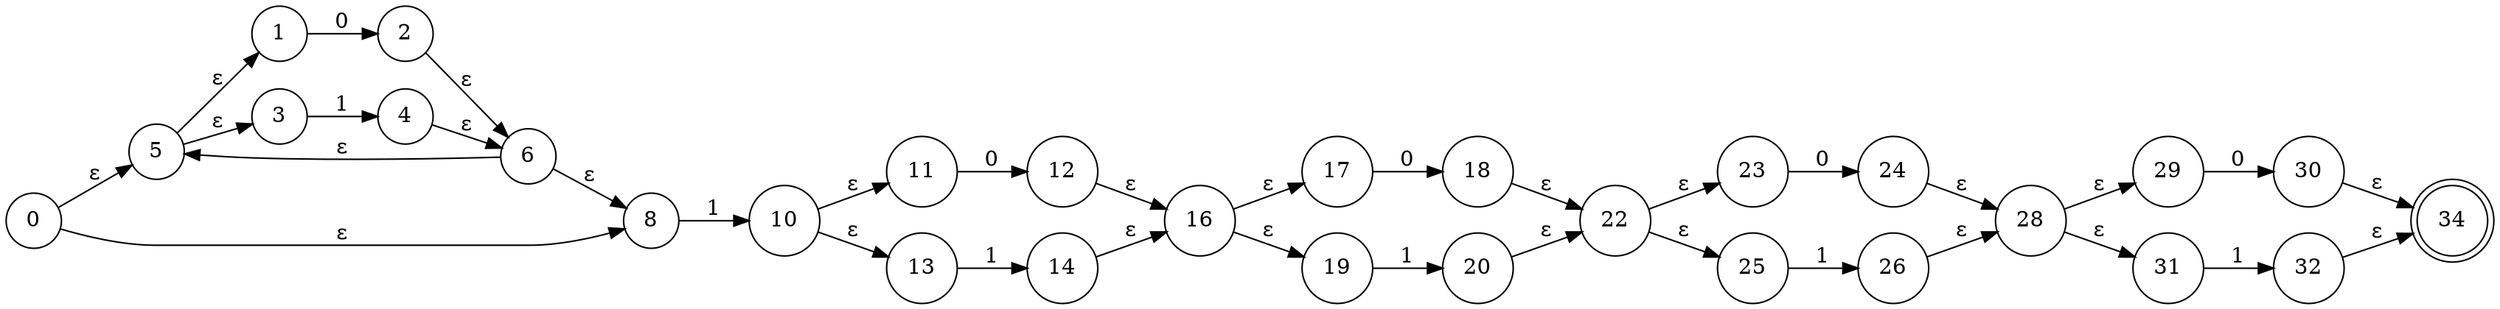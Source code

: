 digraph nfa {
	rankdir=LR;
	node [shape = doublecircle]; 34 ;
	node [shape = circle];
	0 -> 5 [ label = "ε"]
	0 -> 8 [ label = "ε"]
	1 -> 2 [ label = "0"]
	2 -> 6 [ label = "ε"]
	3 -> 4 [ label = "1"]
	4 -> 6 [ label = "ε"]
	5 -> 1 [ label = "ε"]
	5 -> 3 [ label = "ε"]
	6 -> 5 [ label = "ε"]
	6 -> 8 [ label = "ε"]
	8 -> 10 [ label = "1"]
	10 -> 11 [ label = "ε"]
	10 -> 13 [ label = "ε"]
	11 -> 12 [ label = "0"]
	12 -> 16 [ label = "ε"]
	13 -> 14 [ label = "1"]
	14 -> 16 [ label = "ε"]
	16 -> 17 [ label = "ε"]
	16 -> 19 [ label = "ε"]
	17 -> 18 [ label = "0"]
	18 -> 22 [ label = "ε"]
	19 -> 20 [ label = "1"]
	20 -> 22 [ label = "ε"]
	22 -> 23 [ label = "ε"]
	22 -> 25 [ label = "ε"]
	23 -> 24 [ label = "0"]
	24 -> 28 [ label = "ε"]
	25 -> 26 [ label = "1"]
	26 -> 28 [ label = "ε"]
	28 -> 29 [ label = "ε"]
	28 -> 31 [ label = "ε"]
	29 -> 30 [ label = "0"]
	30 -> 34 [ label = "ε"]
	31 -> 32 [ label = "1"]
	32 -> 34 [ label = "ε"]
}

